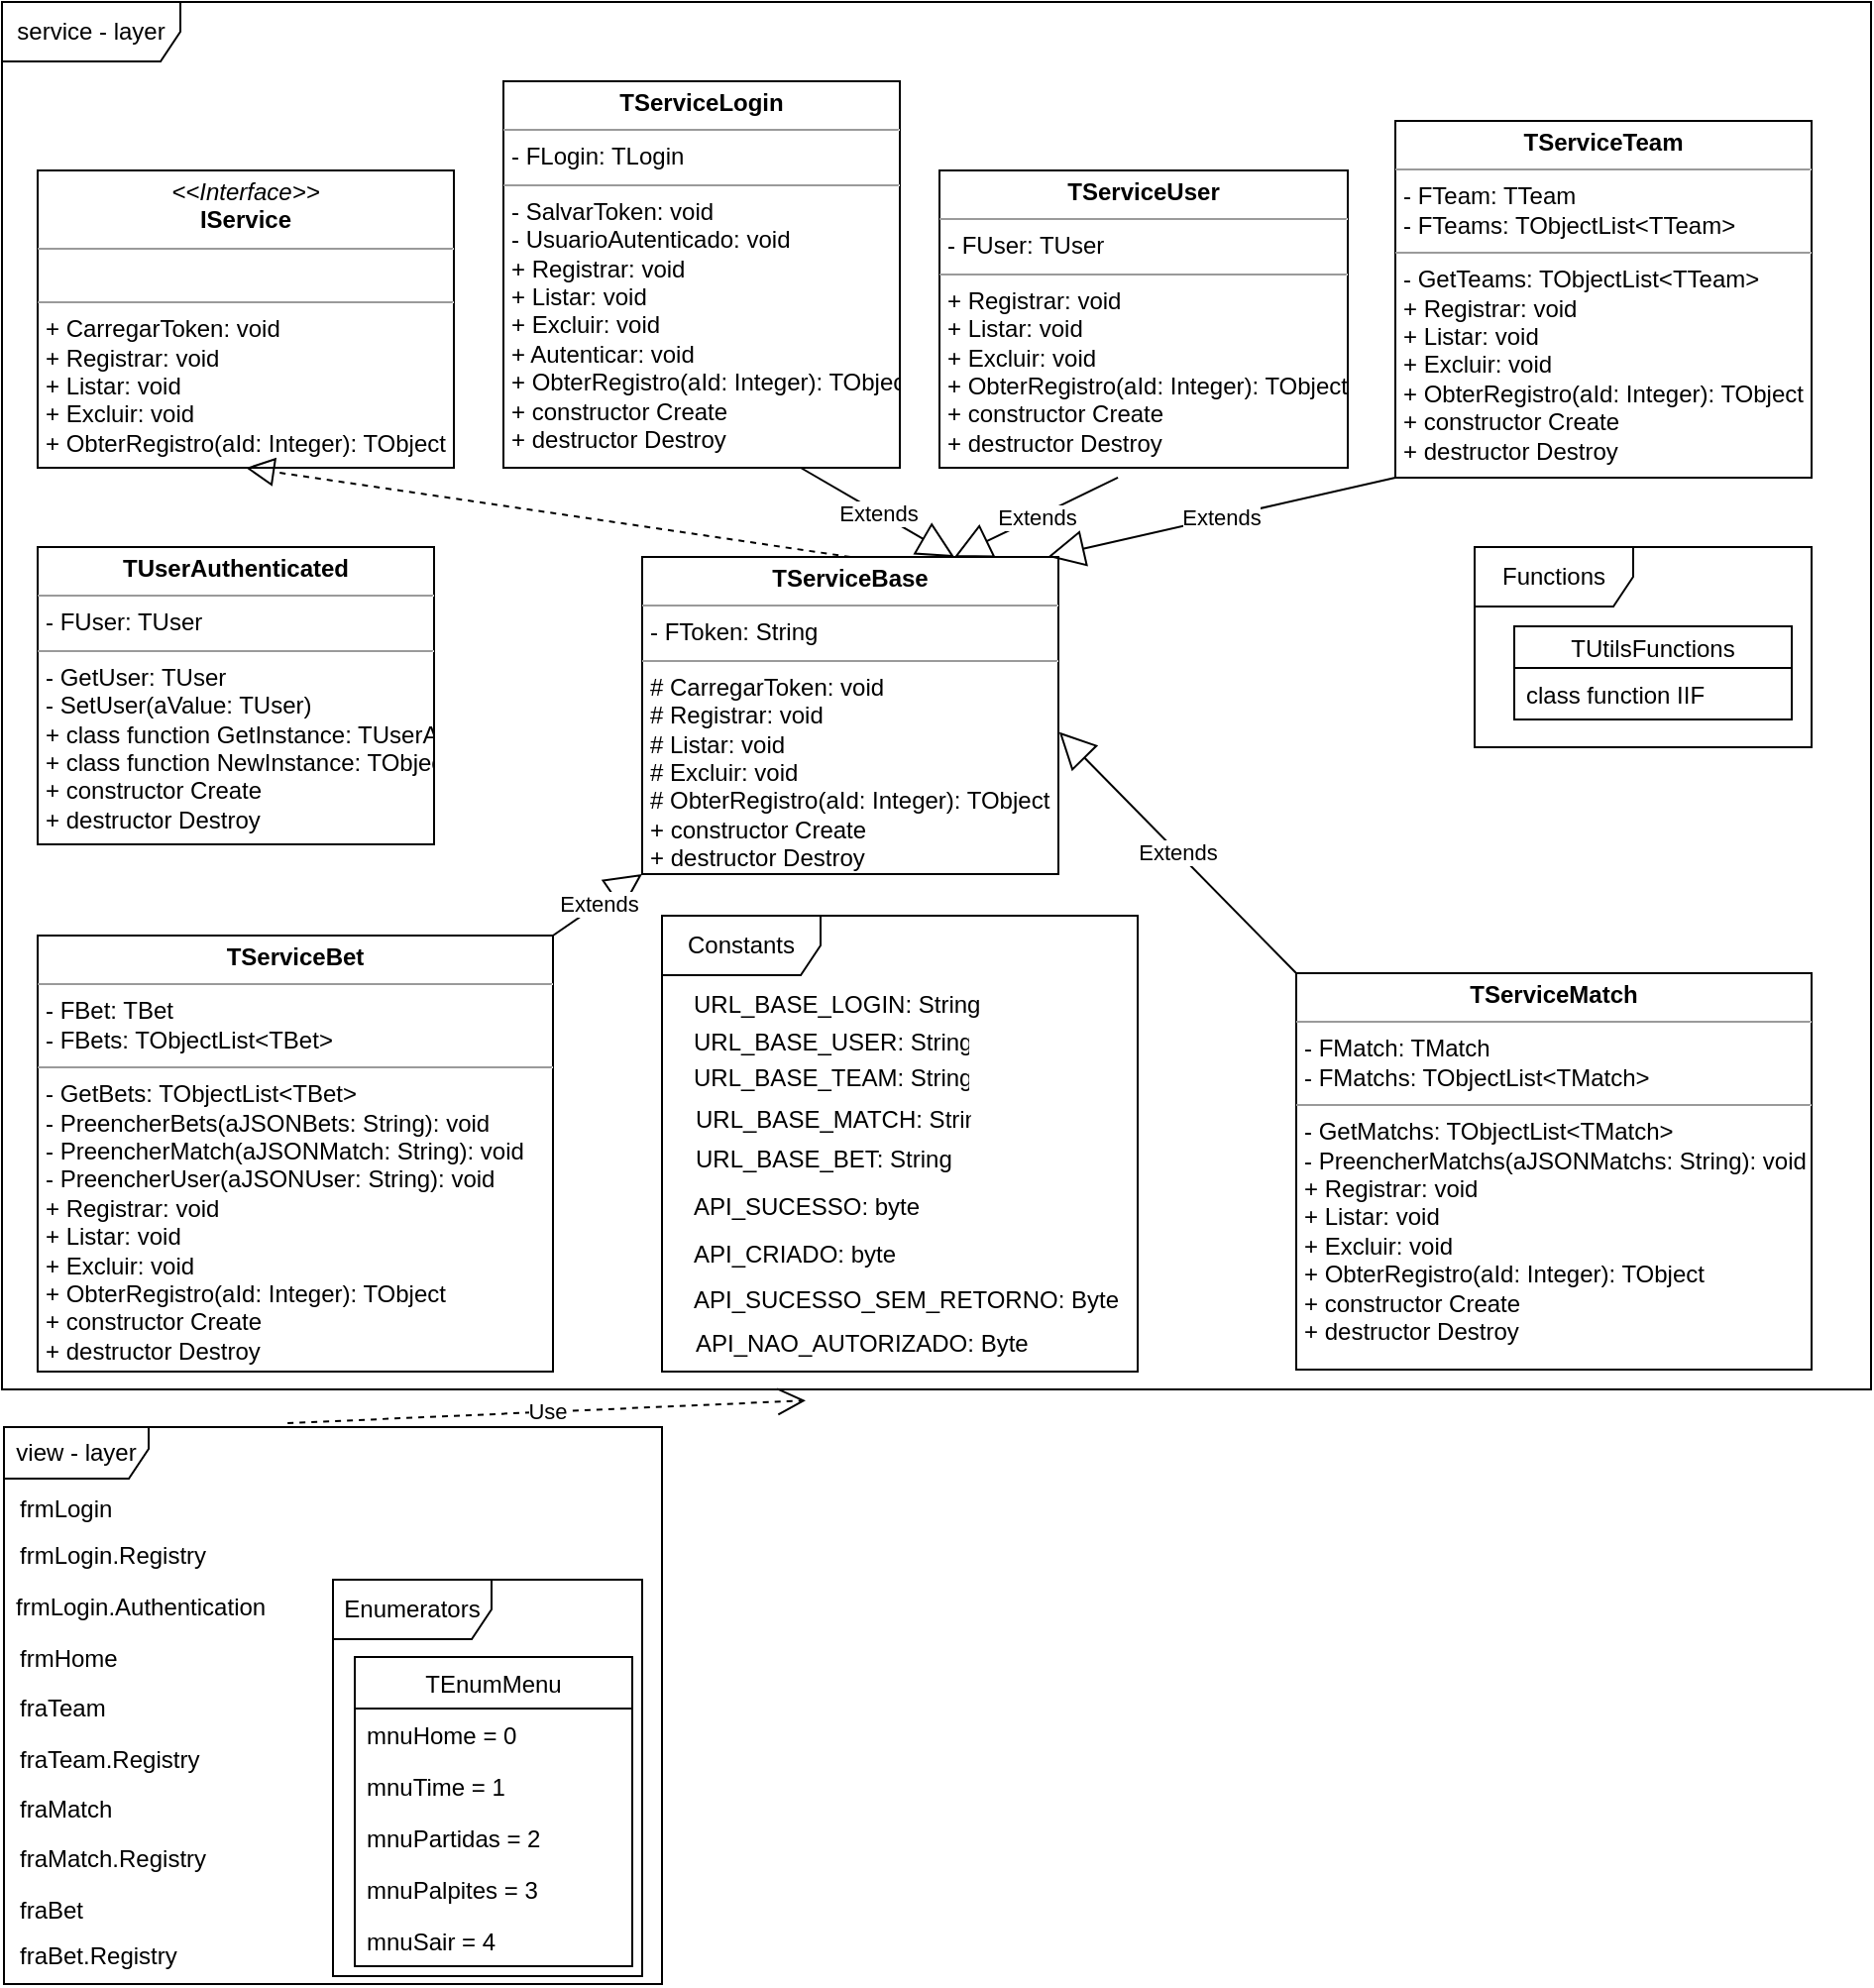 <mxfile version="20.8.22" type="device"><diagram name="Página-1" id="rrbJUA2l4IgsMVXqIFK-"><mxGraphModel dx="1354" dy="1753" grid="1" gridSize="10" guides="1" tooltips="1" connect="1" arrows="1" fold="1" page="1" pageScale="1" pageWidth="827" pageHeight="1169" math="0" shadow="0"><root><mxCell id="0"/><mxCell id="1" parent="0"/><mxCell id="kuYpMC-YS40aWFOjGbdQ-1" value="service - layer" style="shape=umlFrame;whiteSpace=wrap;html=1;pointerEvents=0;width=90;height=30;" parent="1" vertex="1"><mxGeometry x="7" y="-1160" width="943" height="700" as="geometry"/></mxCell><mxCell id="kuYpMC-YS40aWFOjGbdQ-2" value="&lt;p style=&quot;margin:0px;margin-top:4px;text-align:center;&quot;&gt;&lt;i&gt;&amp;lt;&amp;lt;Interface&amp;gt;&amp;gt;&lt;/i&gt;&lt;br&gt;&lt;b&gt;IService&lt;/b&gt;&lt;/p&gt;&lt;hr size=&quot;1&quot;&gt;&lt;p style=&quot;margin:0px;margin-left:4px;&quot;&gt;&lt;br&gt;&lt;/p&gt;&lt;hr size=&quot;1&quot;&gt;&lt;p style=&quot;margin:0px;margin-left:4px;&quot;&gt;+ CarregarToken: void&lt;br&gt;+ Registrar: void&lt;/p&gt;&lt;p style=&quot;margin:0px;margin-left:4px;&quot;&gt;+ Listar: void&lt;/p&gt;&lt;p style=&quot;margin:0px;margin-left:4px;&quot;&gt;+ Excluir: void&lt;/p&gt;&lt;p style=&quot;margin:0px;margin-left:4px;&quot;&gt;+ ObterRegistro(aId: Integer): TObject&lt;/p&gt;" style="verticalAlign=top;align=left;overflow=fill;fontSize=12;fontFamily=Helvetica;html=1;" parent="1" vertex="1"><mxGeometry x="25" y="-1075" width="210" height="150" as="geometry"/></mxCell><mxCell id="kuYpMC-YS40aWFOjGbdQ-3" value="&lt;p style=&quot;margin:0px;margin-top:4px;text-align:center;&quot;&gt;&lt;b&gt;TServiceBase&lt;/b&gt;&lt;/p&gt;&lt;hr size=&quot;1&quot;&gt;&lt;p style=&quot;margin:0px;margin-left:4px;&quot;&gt;- FToken: String&lt;/p&gt;&lt;hr size=&quot;1&quot;&gt;&lt;p style=&quot;border-color: var(--border-color); margin: 0px 0px 0px 4px;&quot;&gt;# CarregarToken: void&lt;/p&gt;&lt;p style=&quot;border-color: var(--border-color); margin: 0px 0px 0px 4px;&quot;&gt;# Registrar: void&lt;/p&gt;&lt;p style=&quot;border-color: var(--border-color); margin: 0px 0px 0px 4px;&quot;&gt;# Listar: void&lt;/p&gt;&lt;p style=&quot;border-color: var(--border-color); margin: 0px 0px 0px 4px;&quot;&gt;# Excluir: void&lt;/p&gt;&lt;p style=&quot;border-color: var(--border-color); margin: 0px 0px 0px 4px;&quot;&gt;# ObterRegistro(aId: Integer): TObject&lt;br&gt;&lt;/p&gt;&lt;p style=&quot;border-color: var(--border-color); margin: 0px 0px 0px 4px;&quot;&gt;+ constructor Create&lt;/p&gt;&lt;p style=&quot;border-color: var(--border-color); margin: 0px 0px 0px 4px;&quot;&gt;+ destructor Destroy&lt;/p&gt;" style="verticalAlign=top;align=left;overflow=fill;fontSize=12;fontFamily=Helvetica;html=1;" parent="1" vertex="1"><mxGeometry x="330" y="-880" width="210" height="160" as="geometry"/></mxCell><mxCell id="kuYpMC-YS40aWFOjGbdQ-5" value="" style="endArrow=block;dashed=1;endFill=0;endSize=12;html=1;rounded=0;exitX=0.5;exitY=0;exitDx=0;exitDy=0;entryX=0.5;entryY=1;entryDx=0;entryDy=0;" parent="1" source="kuYpMC-YS40aWFOjGbdQ-3" target="kuYpMC-YS40aWFOjGbdQ-2" edge="1"><mxGeometry width="160" relative="1" as="geometry"><mxPoint x="300" y="-970" as="sourcePoint"/><mxPoint x="460" y="-970" as="targetPoint"/></mxGeometry></mxCell><mxCell id="kuYpMC-YS40aWFOjGbdQ-6" value="&lt;p style=&quot;margin:0px;margin-top:4px;text-align:center;&quot;&gt;&lt;b&gt;TServiceUser&lt;/b&gt;&lt;/p&gt;&lt;hr size=&quot;1&quot;&gt;&lt;p style=&quot;margin:0px;margin-left:4px;&quot;&gt;- FUser: TUser&lt;/p&gt;&lt;hr size=&quot;1&quot;&gt;&lt;p style=&quot;border-color: var(--border-color); margin: 0px 0px 0px 4px;&quot;&gt;+ Registrar: void&lt;/p&gt;&lt;p style=&quot;border-color: var(--border-color); margin: 0px 0px 0px 4px;&quot;&gt;+ Listar: void&lt;/p&gt;&lt;p style=&quot;border-color: var(--border-color); margin: 0px 0px 0px 4px;&quot;&gt;+ Excluir: void&lt;/p&gt;&lt;p style=&quot;border-color: var(--border-color); margin: 0px 0px 0px 4px;&quot;&gt;+ ObterRegistro(aId: Integer): TObject&lt;br&gt;&lt;/p&gt;&lt;p style=&quot;border-color: var(--border-color); margin: 0px 0px 0px 4px;&quot;&gt;+ constructor Create&lt;/p&gt;&lt;p style=&quot;border-color: var(--border-color); margin: 0px 0px 0px 4px;&quot;&gt;+ destructor Destroy&lt;/p&gt;" style="verticalAlign=top;align=left;overflow=fill;fontSize=12;fontFamily=Helvetica;html=1;" parent="1" vertex="1"><mxGeometry x="480" y="-1075" width="206" height="150" as="geometry"/></mxCell><mxCell id="kuYpMC-YS40aWFOjGbdQ-7" value="&lt;p style=&quot;margin:0px;margin-top:4px;text-align:center;&quot;&gt;&lt;b&gt;TServiceTeam&lt;/b&gt;&lt;/p&gt;&lt;hr size=&quot;1&quot;&gt;&lt;p style=&quot;margin:0px;margin-left:4px;&quot;&gt;- FTeam: TTeam&lt;/p&gt;&lt;p style=&quot;margin:0px;margin-left:4px;&quot;&gt;- FTeams: TObjectList&amp;lt;TTeam&amp;gt;&lt;/p&gt;&lt;hr size=&quot;1&quot;&gt;&lt;p style=&quot;border-color: var(--border-color); margin: 0px 0px 0px 4px;&quot;&gt;- GetTeams: TObjectList&amp;lt;TTeam&amp;gt;&lt;/p&gt;&lt;p style=&quot;border-color: var(--border-color); margin: 0px 0px 0px 4px;&quot;&gt;+ Registrar: void&lt;/p&gt;&lt;p style=&quot;border-color: var(--border-color); margin: 0px 0px 0px 4px;&quot;&gt;+ Listar: void&lt;/p&gt;&lt;p style=&quot;border-color: var(--border-color); margin: 0px 0px 0px 4px;&quot;&gt;+ Excluir: void&lt;/p&gt;&lt;p style=&quot;border-color: var(--border-color); margin: 0px 0px 0px 4px;&quot;&gt;+ ObterRegistro(aId: Integer): TObject&lt;br style=&quot;border-color: var(--border-color);&quot;&gt;&lt;/p&gt;&lt;p style=&quot;border-color: var(--border-color); margin: 0px 0px 0px 4px;&quot;&gt;+ constructor Create&lt;/p&gt;&lt;p style=&quot;border-color: var(--border-color); margin: 0px 0px 0px 4px;&quot;&gt;+ destructor Destroy&lt;/p&gt;" style="verticalAlign=top;align=left;overflow=fill;fontSize=12;fontFamily=Helvetica;html=1;" parent="1" vertex="1"><mxGeometry x="710" y="-1100" width="210" height="180" as="geometry"/></mxCell><mxCell id="kuYpMC-YS40aWFOjGbdQ-8" value="&lt;p style=&quot;margin:0px;margin-top:4px;text-align:center;&quot;&gt;&lt;b&gt;TServiceLogin&lt;/b&gt;&lt;/p&gt;&lt;hr size=&quot;1&quot;&gt;&lt;p style=&quot;margin:0px;margin-left:4px;&quot;&gt;- FLogin: TLogin&lt;/p&gt;&lt;hr size=&quot;1&quot;&gt;&lt;p style=&quot;border-color: var(--border-color); margin: 0px 0px 0px 4px;&quot;&gt;- SalvarToken: void&lt;/p&gt;&lt;p style=&quot;border-color: var(--border-color); margin: 0px 0px 0px 4px;&quot;&gt;- UsuarioAutenticado: void&lt;/p&gt;&lt;p style=&quot;border-color: var(--border-color); margin: 0px 0px 0px 4px;&quot;&gt;+ Registrar: void&lt;/p&gt;&lt;p style=&quot;border-color: var(--border-color); margin: 0px 0px 0px 4px;&quot;&gt;+ Listar: void&lt;/p&gt;&lt;p style=&quot;border-color: var(--border-color); margin: 0px 0px 0px 4px;&quot;&gt;+ Excluir: void&lt;/p&gt;&lt;p style=&quot;border-color: var(--border-color); margin: 0px 0px 0px 4px;&quot;&gt;+ Autenticar: void&lt;/p&gt;&lt;p style=&quot;border-color: var(--border-color); margin: 0px 0px 0px 4px;&quot;&gt;+ ObterRegistro(aId: Integer): TObject&lt;br style=&quot;border-color: var(--border-color);&quot;&gt;&lt;/p&gt;&lt;p style=&quot;border-color: var(--border-color); margin: 0px 0px 0px 4px;&quot;&gt;+ constructor Create&lt;/p&gt;&lt;p style=&quot;border-color: var(--border-color); margin: 0px 0px 0px 4px;&quot;&gt;+ destructor Destroy&lt;/p&gt;" style="verticalAlign=top;align=left;overflow=fill;fontSize=12;fontFamily=Helvetica;html=1;" parent="1" vertex="1"><mxGeometry x="260" y="-1120" width="200" height="195" as="geometry"/></mxCell><mxCell id="kuYpMC-YS40aWFOjGbdQ-9" value="&lt;p style=&quot;margin:0px;margin-top:4px;text-align:center;&quot;&gt;&lt;b&gt;TServiceMatch&lt;/b&gt;&lt;/p&gt;&lt;hr size=&quot;1&quot;&gt;&lt;p style=&quot;margin:0px;margin-left:4px;&quot;&gt;- FMatch: TMatch&lt;/p&gt;&lt;p style=&quot;margin:0px;margin-left:4px;&quot;&gt;- FMatchs: TObjectList&amp;lt;TMatch&amp;gt;&lt;/p&gt;&lt;hr size=&quot;1&quot;&gt;&lt;p style=&quot;border-color: var(--border-color); margin: 0px 0px 0px 4px;&quot;&gt;- GetMatchs: TObjectList&amp;lt;TMatch&amp;gt;&lt;/p&gt;&lt;p style=&quot;border-color: var(--border-color); margin: 0px 0px 0px 4px;&quot;&gt;- PreencherMatchs(aJSONMatchs: String): void&lt;/p&gt;&lt;p style=&quot;border-color: var(--border-color); margin: 0px 0px 0px 4px;&quot;&gt;+ Registrar: void&lt;/p&gt;&lt;p style=&quot;border-color: var(--border-color); margin: 0px 0px 0px 4px;&quot;&gt;+ Listar: void&lt;/p&gt;&lt;p style=&quot;border-color: var(--border-color); margin: 0px 0px 0px 4px;&quot;&gt;+ Excluir: void&lt;/p&gt;&lt;p style=&quot;border-color: var(--border-color); margin: 0px 0px 0px 4px;&quot;&gt;+ ObterRegistro(aId: Integer): TObject&lt;br style=&quot;border-color: var(--border-color);&quot;&gt;&lt;/p&gt;&lt;p style=&quot;border-color: var(--border-color); margin: 0px 0px 0px 4px;&quot;&gt;+ constructor Create&lt;/p&gt;&lt;p style=&quot;border-color: var(--border-color); margin: 0px 0px 0px 4px;&quot;&gt;+ destructor Destroy&lt;/p&gt;" style="verticalAlign=top;align=left;overflow=fill;fontSize=12;fontFamily=Helvetica;html=1;" parent="1" vertex="1"><mxGeometry x="660" y="-670" width="260" height="200" as="geometry"/></mxCell><mxCell id="kuYpMC-YS40aWFOjGbdQ-10" value="&lt;p style=&quot;margin:0px;margin-top:4px;text-align:center;&quot;&gt;&lt;b&gt;TServiceBet&lt;/b&gt;&lt;/p&gt;&lt;hr size=&quot;1&quot;&gt;&lt;p style=&quot;margin:0px;margin-left:4px;&quot;&gt;- FBet: TBet&lt;/p&gt;&lt;p style=&quot;margin:0px;margin-left:4px;&quot;&gt;- FBets: TObjectList&amp;lt;TBet&amp;gt;&lt;/p&gt;&lt;hr size=&quot;1&quot;&gt;&lt;p style=&quot;border-color: var(--border-color); margin: 0px 0px 0px 4px;&quot;&gt;- GetBets: TObjectList&amp;lt;TBet&amp;gt;&lt;/p&gt;&lt;p style=&quot;border-color: var(--border-color); margin: 0px 0px 0px 4px;&quot;&gt;- PreencherBets(aJSONBets: String): void&lt;/p&gt;&lt;p style=&quot;border-color: var(--border-color); margin: 0px 0px 0px 4px;&quot;&gt;- PreencherMatch(aJSONMatch: String): void&lt;br&gt;&lt;/p&gt;&lt;p style=&quot;border-color: var(--border-color); margin: 0px 0px 0px 4px;&quot;&gt;- PreencherUser(aJSONUser: String): void&lt;br&gt;&lt;/p&gt;&lt;p style=&quot;border-color: var(--border-color); margin: 0px 0px 0px 4px;&quot;&gt;+ Registrar: void&lt;/p&gt;&lt;p style=&quot;border-color: var(--border-color); margin: 0px 0px 0px 4px;&quot;&gt;+ Listar: void&lt;/p&gt;&lt;p style=&quot;border-color: var(--border-color); margin: 0px 0px 0px 4px;&quot;&gt;+ Excluir: void&lt;/p&gt;&lt;p style=&quot;border-color: var(--border-color); margin: 0px 0px 0px 4px;&quot;&gt;+ ObterRegistro(aId: Integer): TObject&lt;br style=&quot;border-color: var(--border-color);&quot;&gt;&lt;/p&gt;&lt;p style=&quot;border-color: var(--border-color); margin: 0px 0px 0px 4px;&quot;&gt;+ constructor Create&lt;/p&gt;&lt;p style=&quot;border-color: var(--border-color); margin: 0px 0px 0px 4px;&quot;&gt;+ destructor Destroy&lt;/p&gt;" style="verticalAlign=top;align=left;overflow=fill;fontSize=12;fontFamily=Helvetica;html=1;" parent="1" vertex="1"><mxGeometry x="25" y="-689" width="260" height="220" as="geometry"/></mxCell><mxCell id="kuYpMC-YS40aWFOjGbdQ-11" value="&lt;p style=&quot;margin:0px;margin-top:4px;text-align:center;&quot;&gt;&lt;b&gt;TUserAuthenticated&lt;/b&gt;&lt;/p&gt;&lt;hr size=&quot;1&quot;&gt;&lt;p style=&quot;margin:0px;margin-left:4px;&quot;&gt;- FUser: TUser&lt;/p&gt;&lt;hr size=&quot;1&quot;&gt;&lt;p style=&quot;border-color: var(--border-color); margin: 0px 0px 0px 4px;&quot;&gt;- GetUser: TUser&lt;/p&gt;&lt;p style=&quot;border-color: var(--border-color); margin: 0px 0px 0px 4px;&quot;&gt;- SetUser(aValue: TUser)&lt;/p&gt;&lt;p style=&quot;border-color: var(--border-color); margin: 0px 0px 0px 4px;&quot;&gt;+ class function GetInstance: TUserAuthenticated&lt;/p&gt;&lt;p style=&quot;border-color: var(--border-color); margin: 0px 0px 0px 4px;&quot;&gt;+ class function NewInstance: TObject&lt;/p&gt;&lt;p style=&quot;border-color: var(--border-color); margin: 0px 0px 0px 4px;&quot;&gt;+ constructor Create&lt;/p&gt;&lt;p style=&quot;border-color: var(--border-color); margin: 0px 0px 0px 4px;&quot;&gt;+ destructor Destroy&lt;/p&gt;" style="verticalAlign=top;align=left;overflow=fill;fontSize=12;fontFamily=Helvetica;html=1;" parent="1" vertex="1"><mxGeometry x="25" y="-885" width="200" height="150" as="geometry"/></mxCell><mxCell id="kuYpMC-YS40aWFOjGbdQ-12" value="Extends" style="endArrow=block;endSize=16;endFill=0;html=1;rounded=0;exitX=0.75;exitY=1;exitDx=0;exitDy=0;entryX=0.75;entryY=0;entryDx=0;entryDy=0;" parent="1" source="kuYpMC-YS40aWFOjGbdQ-8" target="kuYpMC-YS40aWFOjGbdQ-3" edge="1"><mxGeometry width="160" relative="1" as="geometry"><mxPoint x="620" y="-870" as="sourcePoint"/><mxPoint x="780" y="-870" as="targetPoint"/></mxGeometry></mxCell><mxCell id="kuYpMC-YS40aWFOjGbdQ-13" value="Extends" style="endArrow=block;endSize=16;endFill=0;html=1;rounded=0;exitX=0.437;exitY=1.033;exitDx=0;exitDy=0;exitPerimeter=0;entryX=0.75;entryY=0;entryDx=0;entryDy=0;" parent="1" source="kuYpMC-YS40aWFOjGbdQ-6" target="kuYpMC-YS40aWFOjGbdQ-3" edge="1"><mxGeometry width="160" relative="1" as="geometry"><mxPoint x="660" y="-860" as="sourcePoint"/><mxPoint x="820" y="-860" as="targetPoint"/></mxGeometry></mxCell><mxCell id="kuYpMC-YS40aWFOjGbdQ-14" value="Extends" style="endArrow=block;endSize=16;endFill=0;html=1;rounded=0;exitX=0;exitY=1;exitDx=0;exitDy=0;entryX=0.975;entryY=-0.001;entryDx=0;entryDy=0;entryPerimeter=0;" parent="1" source="kuYpMC-YS40aWFOjGbdQ-7" target="kuYpMC-YS40aWFOjGbdQ-3" edge="1"><mxGeometry width="160" relative="1" as="geometry"><mxPoint x="640" y="-840" as="sourcePoint"/><mxPoint x="800" y="-840" as="targetPoint"/></mxGeometry></mxCell><mxCell id="kuYpMC-YS40aWFOjGbdQ-15" value="Extends" style="endArrow=block;endSize=16;endFill=0;html=1;rounded=0;exitX=0;exitY=0;exitDx=0;exitDy=0;entryX=1.002;entryY=0.552;entryDx=0;entryDy=0;entryPerimeter=0;" parent="1" source="kuYpMC-YS40aWFOjGbdQ-9" target="kuYpMC-YS40aWFOjGbdQ-3" edge="1"><mxGeometry width="160" relative="1" as="geometry"><mxPoint x="630" y="-790" as="sourcePoint"/><mxPoint x="790" y="-790" as="targetPoint"/></mxGeometry></mxCell><mxCell id="kuYpMC-YS40aWFOjGbdQ-16" value="Extends" style="endArrow=block;endSize=16;endFill=0;html=1;rounded=0;exitX=1;exitY=0;exitDx=0;exitDy=0;entryX=0;entryY=1;entryDx=0;entryDy=0;" parent="1" source="kuYpMC-YS40aWFOjGbdQ-10" target="kuYpMC-YS40aWFOjGbdQ-3" edge="1"><mxGeometry width="160" relative="1" as="geometry"><mxPoint x="330" y="-680" as="sourcePoint"/><mxPoint x="490" y="-680" as="targetPoint"/></mxGeometry></mxCell><mxCell id="kuYpMC-YS40aWFOjGbdQ-17" value="Enumerators" style="shape=umlFrame;whiteSpace=wrap;html=1;pointerEvents=0;width=80;height=30;" parent="1" vertex="1"><mxGeometry x="174" y="-364" width="156" height="200" as="geometry"/></mxCell><mxCell id="kuYpMC-YS40aWFOjGbdQ-18" value="TEnumMenu" style="swimlane;fontStyle=0;childLayout=stackLayout;horizontal=1;startSize=26;fillColor=none;horizontalStack=0;resizeParent=1;resizeParentMax=0;resizeLast=0;collapsible=1;marginBottom=0;" parent="1" vertex="1"><mxGeometry x="185" y="-325" width="140" height="156" as="geometry"/></mxCell><mxCell id="kuYpMC-YS40aWFOjGbdQ-23" value="mnuHome = 0" style="text;strokeColor=none;fillColor=none;align=left;verticalAlign=top;spacingLeft=4;spacingRight=4;overflow=hidden;rotatable=0;points=[[0,0.5],[1,0.5]];portConstraint=eastwest;" parent="kuYpMC-YS40aWFOjGbdQ-18" vertex="1"><mxGeometry y="26" width="140" height="26" as="geometry"/></mxCell><mxCell id="kuYpMC-YS40aWFOjGbdQ-19" value="mnuTime = 1" style="text;strokeColor=none;fillColor=none;align=left;verticalAlign=top;spacingLeft=4;spacingRight=4;overflow=hidden;rotatable=0;points=[[0,0.5],[1,0.5]];portConstraint=eastwest;" parent="kuYpMC-YS40aWFOjGbdQ-18" vertex="1"><mxGeometry y="52" width="140" height="26" as="geometry"/></mxCell><mxCell id="kuYpMC-YS40aWFOjGbdQ-20" value="mnuPartidas = 2" style="text;strokeColor=none;fillColor=none;align=left;verticalAlign=top;spacingLeft=4;spacingRight=4;overflow=hidden;rotatable=0;points=[[0,0.5],[1,0.5]];portConstraint=eastwest;" parent="kuYpMC-YS40aWFOjGbdQ-18" vertex="1"><mxGeometry y="78" width="140" height="26" as="geometry"/></mxCell><mxCell id="kuYpMC-YS40aWFOjGbdQ-21" value="mnuPalpites = 3" style="text;strokeColor=none;fillColor=none;align=left;verticalAlign=top;spacingLeft=4;spacingRight=4;overflow=hidden;rotatable=0;points=[[0,0.5],[1,0.5]];portConstraint=eastwest;" parent="kuYpMC-YS40aWFOjGbdQ-18" vertex="1"><mxGeometry y="104" width="140" height="26" as="geometry"/></mxCell><mxCell id="kuYpMC-YS40aWFOjGbdQ-22" value="mnuSair = 4" style="text;strokeColor=none;fillColor=none;align=left;verticalAlign=top;spacingLeft=4;spacingRight=4;overflow=hidden;rotatable=0;points=[[0,0.5],[1,0.5]];portConstraint=eastwest;" parent="kuYpMC-YS40aWFOjGbdQ-18" vertex="1"><mxGeometry y="130" width="140" height="26" as="geometry"/></mxCell><mxCell id="kuYpMC-YS40aWFOjGbdQ-24" value="Constants" style="shape=umlFrame;whiteSpace=wrap;html=1;pointerEvents=0;width=80;height=30;" parent="1" vertex="1"><mxGeometry x="340" y="-699" width="240" height="230" as="geometry"/></mxCell><mxCell id="kuYpMC-YS40aWFOjGbdQ-25" value="URL_BASE_LOGIN: String" style="text;strokeColor=none;fillColor=none;align=left;verticalAlign=top;spacingLeft=4;spacingRight=4;overflow=hidden;rotatable=0;points=[[0,0.5],[1,0.5]];portConstraint=eastwest;" parent="1" vertex="1"><mxGeometry x="350" y="-668" width="160" height="22" as="geometry"/></mxCell><mxCell id="kuYpMC-YS40aWFOjGbdQ-26" value="URL_BASE_USER: String" style="text;strokeColor=none;fillColor=none;align=left;verticalAlign=top;spacingLeft=4;spacingRight=4;overflow=hidden;rotatable=0;points=[[0,0.5],[1,0.5]];portConstraint=eastwest;" parent="1" vertex="1"><mxGeometry x="350" y="-649" width="150" height="26" as="geometry"/></mxCell><mxCell id="kuYpMC-YS40aWFOjGbdQ-27" value="URL_BASE_TEAM: String" style="text;strokeColor=none;fillColor=none;align=left;verticalAlign=top;spacingLeft=4;spacingRight=4;overflow=hidden;rotatable=0;points=[[0,0.5],[1,0.5]];portConstraint=eastwest;" parent="1" vertex="1"><mxGeometry x="350" y="-631" width="150" height="26" as="geometry"/></mxCell><mxCell id="kuYpMC-YS40aWFOjGbdQ-28" value="API_SUCESSO: byte" style="text;strokeColor=none;fillColor=none;align=left;verticalAlign=top;spacingLeft=4;spacingRight=4;overflow=hidden;rotatable=0;points=[[0,0.5],[1,0.5]];portConstraint=eastwest;" parent="1" vertex="1"><mxGeometry x="350" y="-566" width="150" height="25" as="geometry"/></mxCell><mxCell id="kuYpMC-YS40aWFOjGbdQ-29" value="API_SUCESSO_SEM_RETORNO: Byte" style="text;strokeColor=none;fillColor=none;align=left;verticalAlign=top;spacingLeft=4;spacingRight=4;overflow=hidden;rotatable=0;points=[[0,0.5],[1,0.5]];portConstraint=eastwest;" parent="1" vertex="1"><mxGeometry x="350" y="-519" width="240" height="27" as="geometry"/></mxCell><mxCell id="kuYpMC-YS40aWFOjGbdQ-30" value="API_NAO_AUTORIZADO: Byte" style="text;strokeColor=none;fillColor=none;align=left;verticalAlign=top;spacingLeft=4;spacingRight=4;overflow=hidden;rotatable=0;points=[[0,0.5],[1,0.5]];portConstraint=eastwest;" parent="1" vertex="1"><mxGeometry x="351" y="-497" width="199" height="27" as="geometry"/></mxCell><mxCell id="kuYpMC-YS40aWFOjGbdQ-31" value="URL_BASE_MATCH: String" style="text;strokeColor=none;fillColor=none;align=left;verticalAlign=top;spacingLeft=4;spacingRight=4;overflow=hidden;rotatable=0;points=[[0,0.5],[1,0.5]];portConstraint=eastwest;" parent="1" vertex="1"><mxGeometry x="351" y="-610" width="150" height="26" as="geometry"/></mxCell><mxCell id="kuYpMC-YS40aWFOjGbdQ-32" value="URL_BASE_BET: String" style="text;strokeColor=none;fillColor=none;align=left;verticalAlign=top;spacingLeft=4;spacingRight=4;overflow=hidden;rotatable=0;points=[[0,0.5],[1,0.5]];portConstraint=eastwest;" parent="1" vertex="1"><mxGeometry x="351" y="-590" width="150" height="26" as="geometry"/></mxCell><mxCell id="kuYpMC-YS40aWFOjGbdQ-33" value="API_CRIADO: byte" style="text;strokeColor=none;fillColor=none;align=left;verticalAlign=top;spacingLeft=4;spacingRight=4;overflow=hidden;rotatable=0;points=[[0,0.5],[1,0.5]];portConstraint=eastwest;" parent="1" vertex="1"><mxGeometry x="350" y="-542" width="150" height="25" as="geometry"/></mxCell><mxCell id="kuYpMC-YS40aWFOjGbdQ-35" value="Functions" style="shape=umlFrame;whiteSpace=wrap;html=1;pointerEvents=0;width=80;height=30;" parent="1" vertex="1"><mxGeometry x="750" y="-885" width="170" height="101" as="geometry"/></mxCell><mxCell id="kuYpMC-YS40aWFOjGbdQ-36" value="TUtilsFunctions" style="swimlane;fontStyle=0;childLayout=stackLayout;horizontal=1;startSize=21;fillColor=none;horizontalStack=0;resizeParent=1;resizeParentMax=0;resizeLast=0;collapsible=1;marginBottom=0;" parent="1" vertex="1"><mxGeometry x="770" y="-845" width="140" height="47" as="geometry"/></mxCell><mxCell id="kuYpMC-YS40aWFOjGbdQ-37" value="class function IIF" style="text;strokeColor=none;fillColor=none;align=left;verticalAlign=top;spacingLeft=4;spacingRight=4;overflow=hidden;rotatable=0;points=[[0,0.5],[1,0.5]];portConstraint=eastwest;" parent="kuYpMC-YS40aWFOjGbdQ-36" vertex="1"><mxGeometry y="21" width="140" height="26" as="geometry"/></mxCell><mxCell id="kuYpMC-YS40aWFOjGbdQ-43" value="view - layer" style="shape=umlFrame;whiteSpace=wrap;html=1;pointerEvents=0;width=73;height=26;" parent="1" vertex="1"><mxGeometry x="8" y="-441" width="332" height="281" as="geometry"/></mxCell><mxCell id="kuYpMC-YS40aWFOjGbdQ-45" value="frmLogin" style="text;strokeColor=none;fillColor=none;align=left;verticalAlign=top;spacingLeft=4;spacingRight=4;overflow=hidden;rotatable=0;points=[[0,0.5],[1,0.5]];portConstraint=eastwest;" parent="1" vertex="1"><mxGeometry x="10" y="-413.5" width="160" height="26" as="geometry"/></mxCell><mxCell id="kuYpMC-YS40aWFOjGbdQ-46" value="frmLogin.Registry" style="text;strokeColor=none;fillColor=none;align=left;verticalAlign=top;spacingLeft=4;spacingRight=4;overflow=hidden;rotatable=0;points=[[0,0.5],[1,0.5]];portConstraint=eastwest;" parent="1" vertex="1"><mxGeometry x="10" y="-390" width="160" height="26" as="geometry"/></mxCell><mxCell id="kuYpMC-YS40aWFOjGbdQ-47" value="frmLogin.Authentication" style="text;strokeColor=none;fillColor=none;align=left;verticalAlign=top;spacingLeft=4;spacingRight=4;overflow=hidden;rotatable=0;points=[[0,0.5],[1,0.5]];portConstraint=eastwest;" parent="1" vertex="1"><mxGeometry x="8" y="-364" width="160" height="26" as="geometry"/></mxCell><mxCell id="kuYpMC-YS40aWFOjGbdQ-48" value="frmHome" style="text;strokeColor=none;fillColor=none;align=left;verticalAlign=top;spacingLeft=4;spacingRight=4;overflow=hidden;rotatable=0;points=[[0,0.5],[1,0.5]];portConstraint=eastwest;" parent="1" vertex="1"><mxGeometry x="10" y="-338" width="160" height="26" as="geometry"/></mxCell><mxCell id="kuYpMC-YS40aWFOjGbdQ-49" value="fraTeam" style="text;strokeColor=none;fillColor=none;align=left;verticalAlign=top;spacingLeft=4;spacingRight=4;overflow=hidden;rotatable=0;points=[[0,0.5],[1,0.5]];portConstraint=eastwest;" parent="1" vertex="1"><mxGeometry x="10" y="-313" width="160" height="26" as="geometry"/></mxCell><mxCell id="kuYpMC-YS40aWFOjGbdQ-50" value="fraTeam.Registry" style="text;strokeColor=none;fillColor=none;align=left;verticalAlign=top;spacingLeft=4;spacingRight=4;overflow=hidden;rotatable=0;points=[[0,0.5],[1,0.5]];portConstraint=eastwest;" parent="1" vertex="1"><mxGeometry x="10" y="-287" width="160" height="26" as="geometry"/></mxCell><mxCell id="kuYpMC-YS40aWFOjGbdQ-51" value="fraMatch" style="text;strokeColor=none;fillColor=none;align=left;verticalAlign=top;spacingLeft=4;spacingRight=4;overflow=hidden;rotatable=0;points=[[0,0.5],[1,0.5]];portConstraint=eastwest;" parent="1" vertex="1"><mxGeometry x="10" y="-262" width="160" height="26" as="geometry"/></mxCell><mxCell id="kuYpMC-YS40aWFOjGbdQ-52" value="fraMatch.Registry" style="text;strokeColor=none;fillColor=none;align=left;verticalAlign=top;spacingLeft=4;spacingRight=4;overflow=hidden;rotatable=0;points=[[0,0.5],[1,0.5]];portConstraint=eastwest;" parent="1" vertex="1"><mxGeometry x="10" y="-237" width="160" height="26" as="geometry"/></mxCell><mxCell id="kuYpMC-YS40aWFOjGbdQ-53" value="fraBet" style="text;strokeColor=none;fillColor=none;align=left;verticalAlign=top;spacingLeft=4;spacingRight=4;overflow=hidden;rotatable=0;points=[[0,0.5],[1,0.5]];portConstraint=eastwest;" parent="1" vertex="1"><mxGeometry x="10" y="-211" width="160" height="26" as="geometry"/></mxCell><mxCell id="kuYpMC-YS40aWFOjGbdQ-54" value="fraBet.Registry" style="text;strokeColor=none;fillColor=none;align=left;verticalAlign=top;spacingLeft=4;spacingRight=4;overflow=hidden;rotatable=0;points=[[0,0.5],[1,0.5]];portConstraint=eastwest;" parent="1" vertex="1"><mxGeometry x="10" y="-188" width="160" height="26" as="geometry"/></mxCell><mxCell id="kuYpMC-YS40aWFOjGbdQ-55" value="Use" style="endArrow=open;endSize=12;dashed=1;html=1;rounded=0;exitX=0.431;exitY=-0.007;exitDx=0;exitDy=0;exitPerimeter=0;entryX=0.43;entryY=1.008;entryDx=0;entryDy=0;entryPerimeter=0;" parent="1" source="kuYpMC-YS40aWFOjGbdQ-43" target="kuYpMC-YS40aWFOjGbdQ-1" edge="1"><mxGeometry width="160" relative="1" as="geometry"><mxPoint x="350" y="-450" as="sourcePoint"/><mxPoint x="510" y="-450" as="targetPoint"/></mxGeometry></mxCell></root></mxGraphModel></diagram></mxfile>